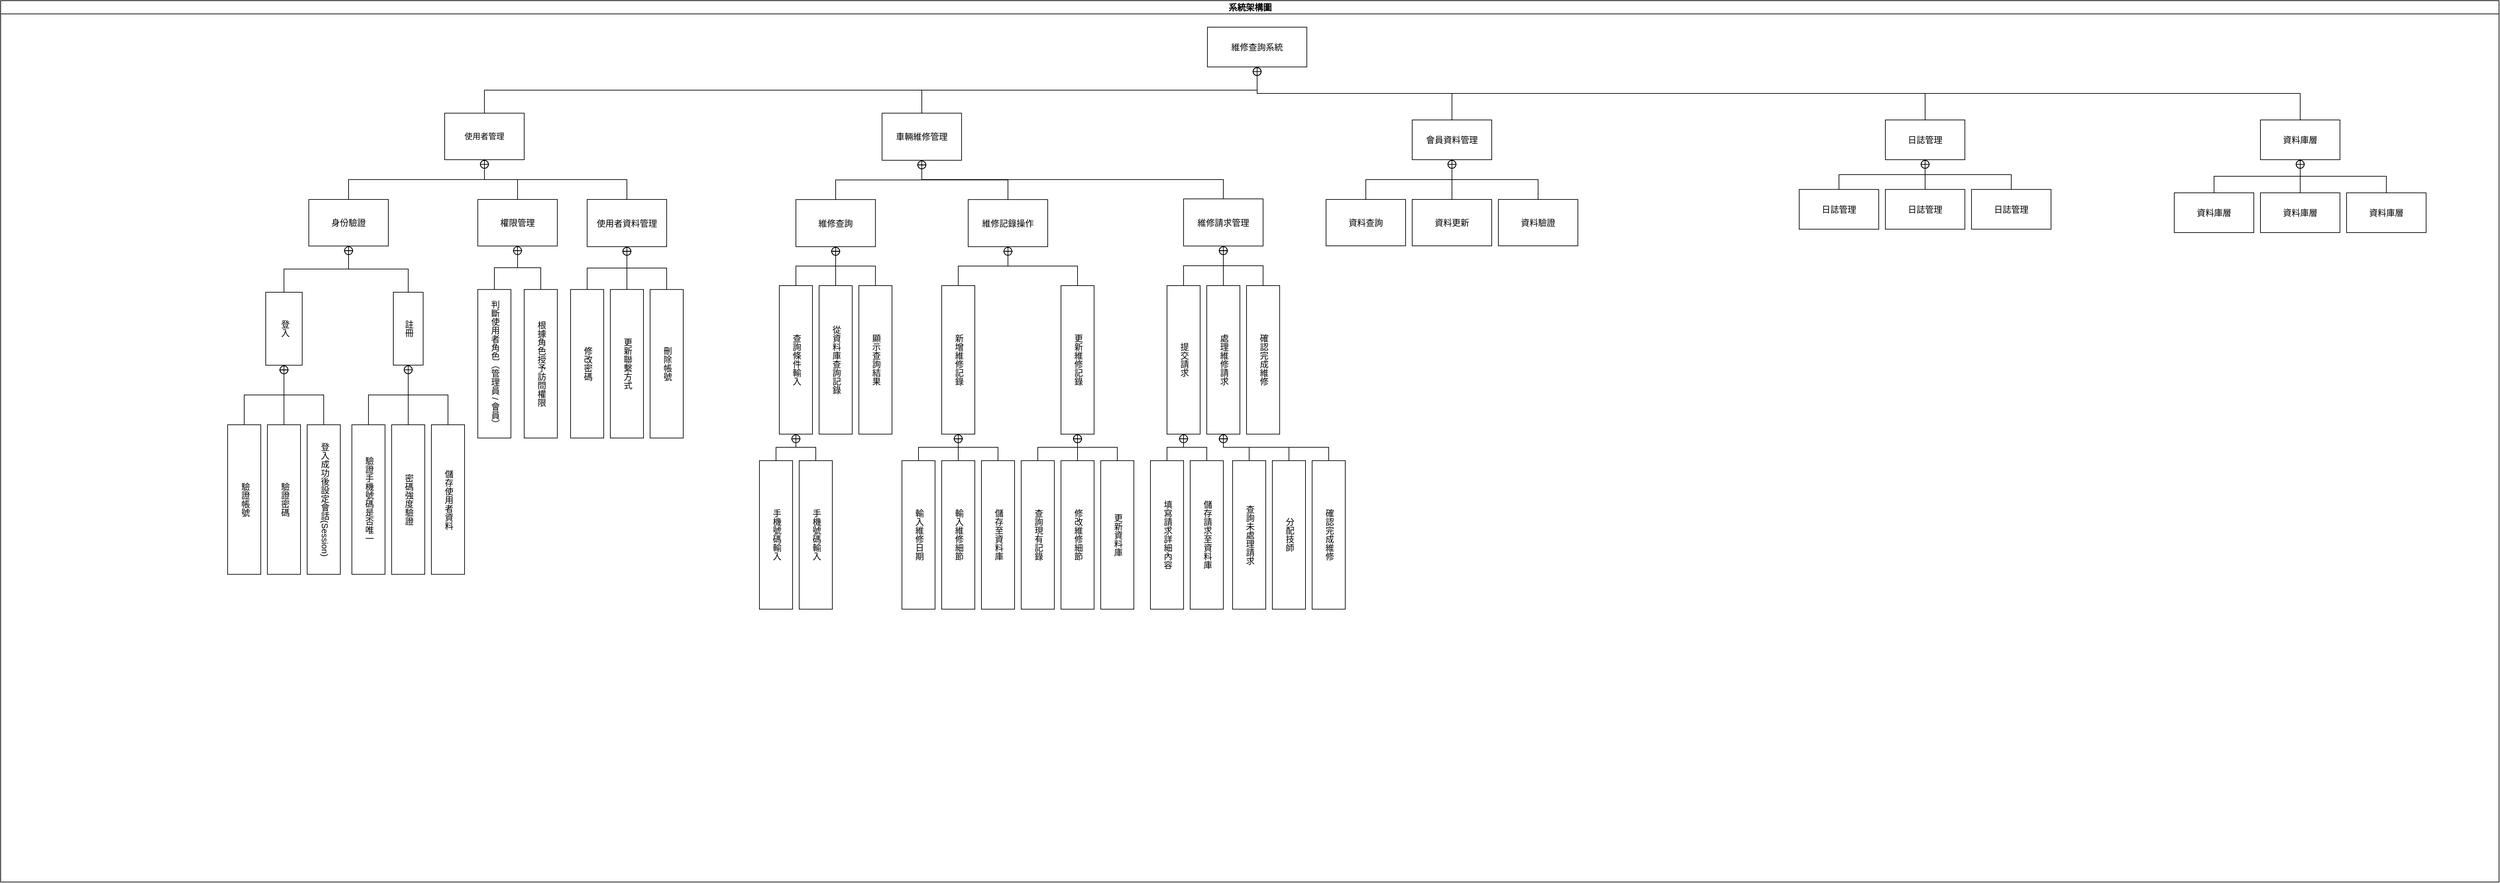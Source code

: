 <mxfile version="24.7.12">
  <diagram id="prtHgNgQTEPvFCAcTncT" name="Page-1">
    <mxGraphModel dx="2529" dy="1684" grid="1" gridSize="10" guides="1" tooltips="1" connect="1" arrows="1" fold="1" page="1" pageScale="1" pageWidth="827" pageHeight="1169" math="0" shadow="0">
      <root>
        <mxCell id="0" />
        <mxCell id="1" parent="0" />
        <mxCell id="dNxyNK7c78bLwvsdeMH5-11" value="&lt;font style=&quot;vertical-align: inherit; font-size: 13px;&quot;&gt;&lt;font style=&quot;vertical-align: inherit; font-size: 13px;&quot;&gt;&lt;font style=&quot;vertical-align: inherit; font-size: 13px;&quot;&gt;&lt;font style=&quot;vertical-align: inherit; font-size: 13px;&quot;&gt;系統架構圖&lt;/font&gt;&lt;/font&gt;&lt;/font&gt;&lt;/font&gt;" style="swimlane;html=1;startSize=20;horizontal=1;containerType=tree;glass=0;fontSize=13;" parent="1" vertex="1">
          <mxGeometry x="-1640" y="-60" width="3770" height="1330" as="geometry">
            <mxRectangle x="20" y="30" width="770" height="120" as="alternateBounds" />
          </mxGeometry>
        </mxCell>
        <mxCell id="FOfV_qy8-DwzanTGBbMc-7" value="&lt;span style=&quot;font-size: 13px;&quot;&gt;&lt;font style=&quot;vertical-align: inherit; font-size: 13px;&quot;&gt;&lt;font style=&quot;vertical-align: inherit; font-size: 13px;&quot;&gt;維修查詢系統&lt;/font&gt;&lt;/font&gt;&lt;/span&gt;" style="shape=rect;html=1;whiteSpace=wrap;align=center;fontSize=13;" parent="dNxyNK7c78bLwvsdeMH5-11" vertex="1">
          <mxGeometry x="1821" y="40" width="150" height="60" as="geometry" />
        </mxCell>
        <mxCell id="FOfV_qy8-DwzanTGBbMc-24" value="" style="rounded=0;html=1;labelBackgroundColor=none;endArrow=none;edgeStyle=elbowEdgeStyle;elbow=vertical;startArrow=sysMLPackCont;startSize=12;fontSize=13;" parent="dNxyNK7c78bLwvsdeMH5-11" source="FOfV_qy8-DwzanTGBbMc-7" target="FOfV_qy8-DwzanTGBbMc-25" edge="1">
          <mxGeometry relative="1" as="geometry">
            <mxPoint x="1845" y="130" as="sourcePoint" />
          </mxGeometry>
        </mxCell>
        <mxCell id="FOfV_qy8-DwzanTGBbMc-25" value="使用者管理" style="shape=rect;html=1;whiteSpace=wrap;align=center;" parent="dNxyNK7c78bLwvsdeMH5-11" vertex="1">
          <mxGeometry x="670" y="169.76" width="120" height="70.244" as="geometry" />
        </mxCell>
        <mxCell id="FOfV_qy8-DwzanTGBbMc-28" value="" style="rounded=0;html=1;labelBackgroundColor=none;endArrow=none;edgeStyle=elbowEdgeStyle;elbow=vertical;startArrow=sysMLPackCont;startSize=12;fontSize=13;" parent="dNxyNK7c78bLwvsdeMH5-11" source="FOfV_qy8-DwzanTGBbMc-25" target="FOfV_qy8-DwzanTGBbMc-29" edge="1">
          <mxGeometry relative="1" as="geometry">
            <mxPoint x="1652.5" y="307.073" as="sourcePoint" />
          </mxGeometry>
        </mxCell>
        <mxCell id="FOfV_qy8-DwzanTGBbMc-26" value="" style="rounded=0;html=1;labelBackgroundColor=none;endArrow=none;edgeStyle=elbowEdgeStyle;elbow=vertical;startArrow=sysMLPackCont;startSize=12;fontSize=13;" parent="dNxyNK7c78bLwvsdeMH5-11" source="FOfV_qy8-DwzanTGBbMc-25" target="FOfV_qy8-DwzanTGBbMc-27" edge="1">
          <mxGeometry relative="1" as="geometry">
            <mxPoint x="1936.5" y="143.171" as="sourcePoint" />
          </mxGeometry>
        </mxCell>
        <mxCell id="FOfV_qy8-DwzanTGBbMc-27" value="權限管理" style="shape=rect;html=1;whiteSpace=wrap;align=center;fontSize=13;" parent="dNxyNK7c78bLwvsdeMH5-11" vertex="1">
          <mxGeometry x="720" y="300.0" width="120" height="70.244" as="geometry" />
        </mxCell>
        <mxCell id="FOfV_qy8-DwzanTGBbMc-21" value="" style="rounded=0;html=1;labelBackgroundColor=none;endArrow=none;edgeStyle=elbowEdgeStyle;elbow=vertical;startArrow=sysMLPackCont;startSize=12;fontSize=13;" parent="dNxyNK7c78bLwvsdeMH5-11" source="FOfV_qy8-DwzanTGBbMc-7" target="FOfV_qy8-DwzanTGBbMc-22" edge="1">
          <mxGeometry relative="1" as="geometry">
            <mxPoint x="1838.5" y="110" as="sourcePoint" />
          </mxGeometry>
        </mxCell>
        <mxCell id="FOfV_qy8-DwzanTGBbMc-22" value="資料庫層" style="shape=rect;html=1;whiteSpace=wrap;align=center;fontSize=13;" parent="dNxyNK7c78bLwvsdeMH5-11" vertex="1">
          <mxGeometry x="3410" y="180" width="120" height="60" as="geometry" />
        </mxCell>
        <mxCell id="FOfV_qy8-DwzanTGBbMc-55" value="" style="rounded=0;html=1;labelBackgroundColor=none;endArrow=none;edgeStyle=elbowEdgeStyle;elbow=vertical;startArrow=sysMLPackCont;startSize=12;fontSize=13;" parent="dNxyNK7c78bLwvsdeMH5-11" source="FOfV_qy8-DwzanTGBbMc-22" target="FOfV_qy8-DwzanTGBbMc-56" edge="1">
          <mxGeometry relative="1" as="geometry">
            <mxPoint x="3470" y="280" as="sourcePoint" />
          </mxGeometry>
        </mxCell>
        <mxCell id="FOfV_qy8-DwzanTGBbMc-56" value="資料庫層" style="shape=rect;html=1;whiteSpace=wrap;align=center;fontSize=13;" parent="dNxyNK7c78bLwvsdeMH5-11" vertex="1">
          <mxGeometry x="3540" y="290" width="120" height="60" as="geometry" />
        </mxCell>
        <mxCell id="FOfV_qy8-DwzanTGBbMc-53" value="" style="rounded=0;html=1;labelBackgroundColor=none;endArrow=none;edgeStyle=elbowEdgeStyle;elbow=vertical;startArrow=sysMLPackCont;startSize=12;fontSize=13;" parent="dNxyNK7c78bLwvsdeMH5-11" source="FOfV_qy8-DwzanTGBbMc-22" target="FOfV_qy8-DwzanTGBbMc-54" edge="1">
          <mxGeometry relative="1" as="geometry">
            <mxPoint x="3470" y="280" as="sourcePoint" />
          </mxGeometry>
        </mxCell>
        <mxCell id="FOfV_qy8-DwzanTGBbMc-54" value="資料庫層" style="shape=rect;html=1;whiteSpace=wrap;align=center;fontSize=13;" parent="dNxyNK7c78bLwvsdeMH5-11" vertex="1">
          <mxGeometry x="3280" y="290" width="120" height="60" as="geometry" />
        </mxCell>
        <mxCell id="FOfV_qy8-DwzanTGBbMc-51" value="" style="rounded=0;html=1;labelBackgroundColor=none;endArrow=none;edgeStyle=elbowEdgeStyle;elbow=vertical;startArrow=sysMLPackCont;startSize=12;fontSize=13;" parent="dNxyNK7c78bLwvsdeMH5-11" source="FOfV_qy8-DwzanTGBbMc-22" target="FOfV_qy8-DwzanTGBbMc-52" edge="1">
          <mxGeometry relative="1" as="geometry">
            <mxPoint x="2535" y="140" as="sourcePoint" />
          </mxGeometry>
        </mxCell>
        <mxCell id="FOfV_qy8-DwzanTGBbMc-52" value="資料庫層" style="shape=rect;html=1;whiteSpace=wrap;align=center;fontSize=13;" parent="dNxyNK7c78bLwvsdeMH5-11" vertex="1">
          <mxGeometry x="3410" y="290" width="120" height="60" as="geometry" />
        </mxCell>
        <mxCell id="FOfV_qy8-DwzanTGBbMc-19" value="" style="rounded=0;html=1;labelBackgroundColor=none;endArrow=none;edgeStyle=elbowEdgeStyle;elbow=vertical;startArrow=sysMLPackCont;startSize=12;fontSize=13;" parent="dNxyNK7c78bLwvsdeMH5-11" source="FOfV_qy8-DwzanTGBbMc-7" target="FOfV_qy8-DwzanTGBbMc-20" edge="1">
          <mxGeometry relative="1" as="geometry">
            <mxPoint x="1850.5" y="330" as="sourcePoint" />
          </mxGeometry>
        </mxCell>
        <mxCell id="FOfV_qy8-DwzanTGBbMc-20" value="日誌管理" style="shape=rect;html=1;whiteSpace=wrap;align=center;fontSize=13;" parent="dNxyNK7c78bLwvsdeMH5-11" vertex="1">
          <mxGeometry x="2844" y="180" width="120" height="60" as="geometry" />
        </mxCell>
        <mxCell id="FOfV_qy8-DwzanTGBbMc-49" value="" style="rounded=0;html=1;labelBackgroundColor=none;endArrow=none;edgeStyle=elbowEdgeStyle;elbow=vertical;startArrow=sysMLPackCont;startSize=12;fontSize=13;" parent="dNxyNK7c78bLwvsdeMH5-11" source="FOfV_qy8-DwzanTGBbMc-20" target="FOfV_qy8-DwzanTGBbMc-50" edge="1">
          <mxGeometry relative="1" as="geometry">
            <mxPoint x="2904" y="274.88" as="sourcePoint" />
          </mxGeometry>
        </mxCell>
        <mxCell id="FOfV_qy8-DwzanTGBbMc-50" value="日誌管理" style="shape=rect;html=1;whiteSpace=wrap;align=center;fontSize=13;" parent="dNxyNK7c78bLwvsdeMH5-11" vertex="1">
          <mxGeometry x="2974" y="284.88" width="120" height="60" as="geometry" />
        </mxCell>
        <mxCell id="FOfV_qy8-DwzanTGBbMc-47" value="" style="rounded=0;html=1;labelBackgroundColor=none;endArrow=none;edgeStyle=elbowEdgeStyle;elbow=vertical;startArrow=sysMLPackCont;startSize=12;fontSize=13;" parent="dNxyNK7c78bLwvsdeMH5-11" source="FOfV_qy8-DwzanTGBbMc-20" target="FOfV_qy8-DwzanTGBbMc-48" edge="1">
          <mxGeometry relative="1" as="geometry">
            <mxPoint x="2904" y="274.88" as="sourcePoint" />
          </mxGeometry>
        </mxCell>
        <mxCell id="FOfV_qy8-DwzanTGBbMc-48" value="日誌管理" style="shape=rect;html=1;whiteSpace=wrap;align=center;fontSize=13;" parent="dNxyNK7c78bLwvsdeMH5-11" vertex="1">
          <mxGeometry x="2714" y="284.88" width="120" height="60" as="geometry" />
        </mxCell>
        <mxCell id="FOfV_qy8-DwzanTGBbMc-45" value="" style="rounded=0;html=1;labelBackgroundColor=none;endArrow=none;edgeStyle=elbowEdgeStyle;elbow=vertical;startArrow=sysMLPackCont;startSize=12;fontSize=13;" parent="dNxyNK7c78bLwvsdeMH5-11" source="FOfV_qy8-DwzanTGBbMc-20" target="FOfV_qy8-DwzanTGBbMc-46" edge="1">
          <mxGeometry relative="1" as="geometry">
            <mxPoint x="2359" y="134.88" as="sourcePoint" />
          </mxGeometry>
        </mxCell>
        <mxCell id="FOfV_qy8-DwzanTGBbMc-46" value="日誌管理" style="shape=rect;html=1;whiteSpace=wrap;align=center;fontSize=13;" parent="dNxyNK7c78bLwvsdeMH5-11" vertex="1">
          <mxGeometry x="2844" y="284.88" width="120" height="60" as="geometry" />
        </mxCell>
        <mxCell id="FOfV_qy8-DwzanTGBbMc-11" value="" style="rounded=0;html=1;labelBackgroundColor=none;endArrow=none;edgeStyle=elbowEdgeStyle;elbow=vertical;startArrow=sysMLPackCont;startSize=12;fontSize=13;" parent="dNxyNK7c78bLwvsdeMH5-11" source="FOfV_qy8-DwzanTGBbMc-7" target="FOfV_qy8-DwzanTGBbMc-9" edge="1">
          <mxGeometry relative="1" as="geometry" />
        </mxCell>
        <mxCell id="FOfV_qy8-DwzanTGBbMc-9" value="會員資料管理" style="shape=rect;html=1;whiteSpace=wrap;align=center;fontSize=13;" parent="dNxyNK7c78bLwvsdeMH5-11" vertex="1">
          <mxGeometry x="2130" y="180" width="120" height="60" as="geometry" />
        </mxCell>
        <mxCell id="FOfV_qy8-DwzanTGBbMc-42" value="" style="rounded=0;html=1;labelBackgroundColor=none;endArrow=none;edgeStyle=elbowEdgeStyle;elbow=vertical;startArrow=sysMLPackCont;startSize=12;fontSize=13;" parent="dNxyNK7c78bLwvsdeMH5-11" source="FOfV_qy8-DwzanTGBbMc-9" target="FOfV_qy8-DwzanTGBbMc-43" edge="1">
          <mxGeometry relative="1" as="geometry">
            <mxPoint x="2160" y="280" as="sourcePoint" />
          </mxGeometry>
        </mxCell>
        <mxCell id="FOfV_qy8-DwzanTGBbMc-40" value="" style="rounded=0;html=1;labelBackgroundColor=none;endArrow=none;edgeStyle=elbowEdgeStyle;elbow=vertical;startArrow=sysMLPackCont;startSize=12;fontSize=13;" parent="dNxyNK7c78bLwvsdeMH5-11" source="FOfV_qy8-DwzanTGBbMc-9" target="FOfV_qy8-DwzanTGBbMc-41" edge="1">
          <mxGeometry relative="1" as="geometry">
            <mxPoint x="2160" y="280" as="sourcePoint" />
          </mxGeometry>
        </mxCell>
        <mxCell id="FOfV_qy8-DwzanTGBbMc-38" value="" style="rounded=0;html=1;labelBackgroundColor=none;endArrow=none;edgeStyle=elbowEdgeStyle;elbow=vertical;startArrow=sysMLPackCont;startSize=12;fontSize=13;" parent="dNxyNK7c78bLwvsdeMH5-11" source="FOfV_qy8-DwzanTGBbMc-9" target="FOfV_qy8-DwzanTGBbMc-39" edge="1">
          <mxGeometry relative="1" as="geometry">
            <mxPoint x="2075" y="140" as="sourcePoint" />
          </mxGeometry>
        </mxCell>
        <mxCell id="FOfV_qy8-DwzanTGBbMc-10" value="" style="rounded=0;html=1;labelBackgroundColor=none;endArrow=none;edgeStyle=elbowEdgeStyle;elbow=vertical;startArrow=sysMLPackCont;startSize=12;fontSize=13;" parent="dNxyNK7c78bLwvsdeMH5-11" source="FOfV_qy8-DwzanTGBbMc-7" target="FOfV_qy8-DwzanTGBbMc-8" edge="1">
          <mxGeometry relative="1" as="geometry" />
        </mxCell>
        <mxCell id="FOfV_qy8-DwzanTGBbMc-8" value="&lt;font style=&quot;vertical-align: inherit; font-size: 13px;&quot;&gt;&lt;font style=&quot;vertical-align: inherit; font-size: 13px;&quot;&gt;車輛維修管理&lt;/font&gt;&lt;/font&gt;" style="shape=rect;html=1;whiteSpace=wrap;align=center;fontSize=13;" parent="dNxyNK7c78bLwvsdeMH5-11" vertex="1">
          <mxGeometry x="1330" y="169.76" width="120" height="71.111" as="geometry" />
        </mxCell>
        <mxCell id="FOfV_qy8-DwzanTGBbMc-36" value="" style="rounded=0;html=1;labelBackgroundColor=none;endArrow=none;edgeStyle=elbowEdgeStyle;elbow=vertical;startArrow=sysMLPackCont;startSize=12;fontSize=13;" parent="dNxyNK7c78bLwvsdeMH5-11" source="FOfV_qy8-DwzanTGBbMc-8" target="FOfV_qy8-DwzanTGBbMc-37" edge="1">
          <mxGeometry relative="1" as="geometry">
            <mxPoint x="1410" y="288.279" as="sourcePoint" />
          </mxGeometry>
        </mxCell>
        <mxCell id="FOfV_qy8-DwzanTGBbMc-37" value="&lt;font style=&quot;vertical-align: inherit; font-size: 13px;&quot;&gt;&lt;font style=&quot;vertical-align: inherit; font-size: 13px;&quot;&gt;維修請求管理&lt;/font&gt;&lt;/font&gt;" style="shape=rect;html=1;whiteSpace=wrap;align=center;fontSize=13;" parent="dNxyNK7c78bLwvsdeMH5-11" vertex="1">
          <mxGeometry x="1785" y="299.13" width="120" height="71.111" as="geometry" />
        </mxCell>
        <mxCell id="FOfV_qy8-DwzanTGBbMc-34" value="" style="rounded=0;html=1;labelBackgroundColor=none;endArrow=none;edgeStyle=elbowEdgeStyle;elbow=vertical;startArrow=sysMLPackCont;startSize=12;fontSize=13;" parent="dNxyNK7c78bLwvsdeMH5-11" source="FOfV_qy8-DwzanTGBbMc-8" target="FOfV_qy8-DwzanTGBbMc-35" edge="1">
          <mxGeometry relative="1" as="geometry">
            <mxPoint x="1410" y="288.279" as="sourcePoint" />
          </mxGeometry>
        </mxCell>
        <mxCell id="FOfV_qy8-DwzanTGBbMc-35" value="&lt;font style=&quot;vertical-align: inherit; font-size: 13px;&quot;&gt;&lt;font style=&quot;vertical-align: inherit; font-size: 13px;&quot;&gt;維修查詢&lt;/font&gt;&lt;/font&gt;" style="shape=rect;html=1;whiteSpace=wrap;align=center;fontSize=13;" parent="dNxyNK7c78bLwvsdeMH5-11" vertex="1">
          <mxGeometry x="1200" y="300.13" width="120" height="71.111" as="geometry" />
        </mxCell>
        <mxCell id="MoQGyAOEB-ypG71jNxqW-46" value="" style="rounded=0;html=1;labelBackgroundColor=none;endArrow=none;edgeStyle=elbowEdgeStyle;elbow=vertical;startArrow=sysMLPackCont;startSize=12;fontSize=13;" edge="1" target="MoQGyAOEB-ypG71jNxqW-47" source="FOfV_qy8-DwzanTGBbMc-35" parent="dNxyNK7c78bLwvsdeMH5-11">
          <mxGeometry relative="1" as="geometry">
            <mxPoint x="-430" y="383.093" as="sourcePoint" />
          </mxGeometry>
        </mxCell>
        <mxCell id="MoQGyAOEB-ypG71jNxqW-47" value="&lt;font style=&quot;vertical-align: inherit; font-size: 13px;&quot;&gt;&lt;font style=&quot;vertical-align: inherit; font-size: 13px;&quot;&gt;查詢條件輸入&lt;/font&gt;&lt;/font&gt;" style="shape=rect;html=1;whiteSpace=wrap;align=center;fontSize=13;textDirection=vertical-lr;" vertex="1" parent="dNxyNK7c78bLwvsdeMH5-11">
          <mxGeometry x="1175" y="430" width="50" height="224.15" as="geometry" />
        </mxCell>
        <mxCell id="FOfV_qy8-DwzanTGBbMc-32" value="" style="rounded=0;html=1;labelBackgroundColor=none;endArrow=none;edgeStyle=elbowEdgeStyle;elbow=vertical;startArrow=sysMLPackCont;startSize=12;fontSize=13;" parent="dNxyNK7c78bLwvsdeMH5-11" source="FOfV_qy8-DwzanTGBbMc-8" target="FOfV_qy8-DwzanTGBbMc-33" edge="1">
          <mxGeometry relative="1" as="geometry">
            <mxPoint x="1584" y="122.353" as="sourcePoint" />
          </mxGeometry>
        </mxCell>
        <mxCell id="FOfV_qy8-DwzanTGBbMc-33" value="&lt;font style=&quot;vertical-align: inherit; font-size: 13px;&quot;&gt;&lt;font style=&quot;vertical-align: inherit; font-size: 13px;&quot;&gt;維修記錄操作&lt;/font&gt;&lt;/font&gt;" style="shape=rect;html=1;whiteSpace=wrap;align=center;fontSize=13;" parent="dNxyNK7c78bLwvsdeMH5-11" vertex="1">
          <mxGeometry x="1460" y="300.13" width="120" height="71.111" as="geometry" />
        </mxCell>
        <mxCell id="MoQGyAOEB-ypG71jNxqW-101" value="" style="rounded=0;html=1;labelBackgroundColor=none;endArrow=none;edgeStyle=elbowEdgeStyle;elbow=vertical;startArrow=sysMLPackCont;startSize=12;fontSize=13;" edge="1" target="MoQGyAOEB-ypG71jNxqW-102" source="FOfV_qy8-DwzanTGBbMc-27" parent="dNxyNK7c78bLwvsdeMH5-11">
          <mxGeometry relative="1" as="geometry">
            <mxPoint x="-980" y="250" as="sourcePoint" />
          </mxGeometry>
        </mxCell>
        <mxCell id="MoQGyAOEB-ypG71jNxqW-102" value="判斷使用者角色（管理員 / 會員）" style="shape=rect;html=1;whiteSpace=wrap;align=center;fontSize=13;textDirection=vertical-lr;" vertex="1" parent="dNxyNK7c78bLwvsdeMH5-11">
          <mxGeometry x="720" y="435.85" width="50" height="224.15" as="geometry" />
        </mxCell>
        <mxCell id="MoQGyAOEB-ypG71jNxqW-103" value="" style="rounded=0;html=1;labelBackgroundColor=none;endArrow=none;edgeStyle=elbowEdgeStyle;elbow=vertical;startArrow=sysMLPackCont;startSize=12;fontSize=13;" edge="1" target="MoQGyAOEB-ypG71jNxqW-104" source="FOfV_qy8-DwzanTGBbMc-27" parent="dNxyNK7c78bLwvsdeMH5-11">
          <mxGeometry relative="1" as="geometry">
            <mxPoint x="-980" y="379" as="sourcePoint" />
          </mxGeometry>
        </mxCell>
        <mxCell id="MoQGyAOEB-ypG71jNxqW-104" value="根據角色授予訪問權限" style="shape=rect;html=1;whiteSpace=wrap;align=center;fontSize=13;textDirection=vertical-lr;" vertex="1" parent="dNxyNK7c78bLwvsdeMH5-11">
          <mxGeometry x="790" y="435.85" width="50" height="224.15" as="geometry" />
        </mxCell>
        <mxCell id="MoQGyAOEB-ypG71jNxqW-105" value="" style="rounded=0;html=1;labelBackgroundColor=none;endArrow=none;edgeStyle=elbowEdgeStyle;elbow=vertical;startArrow=sysMLPackCont;startSize=12;fontSize=13;" edge="1" target="MoQGyAOEB-ypG71jNxqW-106" source="FOfV_qy8-DwzanTGBbMc-25" parent="dNxyNK7c78bLwvsdeMH5-11">
          <mxGeometry relative="1" as="geometry">
            <mxPoint x="-787" y="240" as="sourcePoint" />
          </mxGeometry>
        </mxCell>
        <mxCell id="MoQGyAOEB-ypG71jNxqW-106" value="使用者資料管理" style="shape=rect;html=1;whiteSpace=wrap;align=center;fontSize=13;" vertex="1" parent="dNxyNK7c78bLwvsdeMH5-11">
          <mxGeometry x="885" y="300" width="120" height="71.22" as="geometry" />
        </mxCell>
        <mxCell id="MoQGyAOEB-ypG71jNxqW-116" value="" style="rounded=0;html=1;labelBackgroundColor=none;endArrow=none;edgeStyle=elbowEdgeStyle;elbow=vertical;startArrow=sysMLPackCont;startSize=12;fontSize=13;" edge="1" target="MoQGyAOEB-ypG71jNxqW-117" source="MoQGyAOEB-ypG71jNxqW-106" parent="dNxyNK7c78bLwvsdeMH5-11">
          <mxGeometry relative="1" as="geometry">
            <mxPoint x="-705" y="230" as="sourcePoint" />
          </mxGeometry>
        </mxCell>
        <mxCell id="MoQGyAOEB-ypG71jNxqW-117" value="更新聯繫方式" style="shape=rect;html=1;whiteSpace=wrap;align=center;fontSize=13;textDirection=vertical-lr;" vertex="1" parent="dNxyNK7c78bLwvsdeMH5-11">
          <mxGeometry x="920" y="435.85" width="50" height="224.15" as="geometry" />
        </mxCell>
        <mxCell id="MoQGyAOEB-ypG71jNxqW-118" value="" style="rounded=0;html=1;labelBackgroundColor=none;endArrow=none;edgeStyle=elbowEdgeStyle;elbow=vertical;startArrow=sysMLPackCont;startSize=12;fontSize=13;" edge="1" target="MoQGyAOEB-ypG71jNxqW-119" source="MoQGyAOEB-ypG71jNxqW-106" parent="dNxyNK7c78bLwvsdeMH5-11">
          <mxGeometry relative="1" as="geometry">
            <mxPoint x="-655" y="351" as="sourcePoint" />
          </mxGeometry>
        </mxCell>
        <mxCell id="MoQGyAOEB-ypG71jNxqW-119" value="修改密碼" style="shape=rect;html=1;whiteSpace=wrap;align=center;fontSize=13;textDirection=vertical-lr;" vertex="1" parent="dNxyNK7c78bLwvsdeMH5-11">
          <mxGeometry x="860" y="435.85" width="50" height="224.15" as="geometry" />
        </mxCell>
        <mxCell id="MoQGyAOEB-ypG71jNxqW-120" value="" style="rounded=0;html=1;labelBackgroundColor=none;endArrow=none;edgeStyle=elbowEdgeStyle;elbow=vertical;startArrow=sysMLPackCont;startSize=12;fontSize=13;" edge="1" target="MoQGyAOEB-ypG71jNxqW-121" source="MoQGyAOEB-ypG71jNxqW-106" parent="dNxyNK7c78bLwvsdeMH5-11">
          <mxGeometry relative="1" as="geometry">
            <mxPoint x="-655" y="351" as="sourcePoint" />
          </mxGeometry>
        </mxCell>
        <mxCell id="MoQGyAOEB-ypG71jNxqW-121" value="刪除帳號" style="shape=rect;html=1;whiteSpace=wrap;align=center;fontSize=13;textDirection=vertical-lr;" vertex="1" parent="dNxyNK7c78bLwvsdeMH5-11">
          <mxGeometry x="980" y="435.85" width="50" height="224.15" as="geometry" />
        </mxCell>
        <mxCell id="MoQGyAOEB-ypG71jNxqW-124" value="" style="rounded=0;html=1;labelBackgroundColor=none;endArrow=none;edgeStyle=elbowEdgeStyle;elbow=vertical;startArrow=sysMLPackCont;startSize=12;fontSize=13;" edge="1" target="MoQGyAOEB-ypG71jNxqW-125" source="FOfV_qy8-DwzanTGBbMc-35" parent="dNxyNK7c78bLwvsdeMH5-11">
          <mxGeometry relative="1" as="geometry">
            <mxPoint x="-340" y="361" as="sourcePoint" />
          </mxGeometry>
        </mxCell>
        <mxCell id="MoQGyAOEB-ypG71jNxqW-125" value="&lt;font style=&quot;vertical-align: inherit; font-size: 13px;&quot;&gt;&lt;font style=&quot;vertical-align: inherit; font-size: 13px;&quot;&gt;從資料庫查詢記錄&lt;/font&gt;&lt;/font&gt;" style="shape=rect;html=1;whiteSpace=wrap;align=center;fontSize=13;textDirection=vertical-lr;" vertex="1" parent="dNxyNK7c78bLwvsdeMH5-11">
          <mxGeometry x="1235" y="430" width="50" height="224.15" as="geometry" />
        </mxCell>
        <mxCell id="MoQGyAOEB-ypG71jNxqW-126" value="" style="rounded=0;html=1;labelBackgroundColor=none;endArrow=none;edgeStyle=elbowEdgeStyle;elbow=vertical;startArrow=sysMLPackCont;startSize=12;fontSize=13;" edge="1" target="MoQGyAOEB-ypG71jNxqW-127" source="FOfV_qy8-DwzanTGBbMc-35" parent="dNxyNK7c78bLwvsdeMH5-11">
          <mxGeometry relative="1" as="geometry">
            <mxPoint x="-340" y="361" as="sourcePoint" />
          </mxGeometry>
        </mxCell>
        <mxCell id="MoQGyAOEB-ypG71jNxqW-127" value="&lt;font style=&quot;vertical-align: inherit; font-size: 13px;&quot;&gt;&lt;font style=&quot;vertical-align: inherit; font-size: 13px;&quot;&gt;顯示查詢結果&lt;/font&gt;&lt;/font&gt;" style="shape=rect;html=1;whiteSpace=wrap;align=center;fontSize=13;textDirection=vertical-lr;" vertex="1" parent="dNxyNK7c78bLwvsdeMH5-11">
          <mxGeometry x="1295" y="430" width="50" height="224.15" as="geometry" />
        </mxCell>
        <mxCell id="FOfV_qy8-DwzanTGBbMc-29" value=" 身份驗證" style="shape=rect;html=1;whiteSpace=wrap;align=center;fontSize=13;" parent="dNxyNK7c78bLwvsdeMH5-11" vertex="1">
          <mxGeometry x="465" y="300.0" width="120" height="70.244" as="geometry" />
        </mxCell>
        <mxCell id="FOfV_qy8-DwzanTGBbMc-61" value="" style="rounded=0;html=1;labelBackgroundColor=none;endArrow=none;edgeStyle=elbowEdgeStyle;elbow=vertical;startArrow=sysMLPackCont;startSize=12;fontSize=13;" parent="dNxyNK7c78bLwvsdeMH5-11" source="FOfV_qy8-DwzanTGBbMc-29" target="FOfV_qy8-DwzanTGBbMc-62" edge="1">
          <mxGeometry relative="1" as="geometry">
            <mxPoint x="212.5" y="446.691" as="sourcePoint" />
          </mxGeometry>
        </mxCell>
        <mxCell id="FOfV_qy8-DwzanTGBbMc-59" value="" style="rounded=0;html=1;labelBackgroundColor=none;endArrow=none;edgeStyle=elbowEdgeStyle;elbow=vertical;startArrow=sysMLPackCont;startSize=12;fontSize=13;" parent="dNxyNK7c78bLwvsdeMH5-11" source="FOfV_qy8-DwzanTGBbMc-29" target="FOfV_qy8-DwzanTGBbMc-60" edge="1">
          <mxGeometry relative="1" as="geometry">
            <mxPoint x="1177.5" y="423.276" as="sourcePoint" />
          </mxGeometry>
        </mxCell>
        <mxCell id="FOfV_qy8-DwzanTGBbMc-62" value=" 登入" style="shape=rect;html=1;whiteSpace=wrap;align=center;fontSize=13;textDirection=vertical-lr;" parent="dNxyNK7c78bLwvsdeMH5-11" vertex="1">
          <mxGeometry x="400" y="439.995" width="55" height="110.172" as="geometry" />
        </mxCell>
        <mxCell id="MoQGyAOEB-ypG71jNxqW-53" value="" style="rounded=0;html=1;labelBackgroundColor=none;endArrow=none;edgeStyle=elbowEdgeStyle;elbow=vertical;startArrow=sysMLPackCont;startSize=12;fontSize=13;" edge="1" target="MoQGyAOEB-ypG71jNxqW-54" source="FOfV_qy8-DwzanTGBbMc-62" parent="dNxyNK7c78bLwvsdeMH5-11">
          <mxGeometry relative="1" as="geometry">
            <mxPoint x="-1315" y="521.396" as="sourcePoint" />
          </mxGeometry>
        </mxCell>
        <mxCell id="MoQGyAOEB-ypG71jNxqW-54" value="登入成功後設定會話(Session)" style="shape=rect;html=1;whiteSpace=wrap;align=center;fontSize=13;textDirection=vertical-lr;" vertex="1" parent="dNxyNK7c78bLwvsdeMH5-11">
          <mxGeometry x="462.5" y="640.003" width="50" height="225.708" as="geometry" />
        </mxCell>
        <mxCell id="MoQGyAOEB-ypG71jNxqW-51" value="" style="rounded=0;html=1;labelBackgroundColor=none;endArrow=none;edgeStyle=elbowEdgeStyle;elbow=vertical;startArrow=sysMLPackCont;startSize=12;fontSize=13;" edge="1" target="MoQGyAOEB-ypG71jNxqW-52" source="FOfV_qy8-DwzanTGBbMc-62" parent="dNxyNK7c78bLwvsdeMH5-11">
          <mxGeometry relative="1" as="geometry">
            <mxPoint x="-1315" y="521.396" as="sourcePoint" />
          </mxGeometry>
        </mxCell>
        <mxCell id="MoQGyAOEB-ypG71jNxqW-52" value=" 驗證帳號" style="shape=rect;html=1;whiteSpace=wrap;align=center;fontSize=13;textDirection=vertical-lr;" vertex="1" parent="dNxyNK7c78bLwvsdeMH5-11">
          <mxGeometry x="342.5" y="640.003" width="50" height="225.708" as="geometry" />
        </mxCell>
        <mxCell id="MoQGyAOEB-ypG71jNxqW-49" value="" style="rounded=0;html=1;labelBackgroundColor=none;endArrow=none;edgeStyle=elbowEdgeStyle;elbow=vertical;startArrow=sysMLPackCont;startSize=12;fontSize=13;" edge="1" target="MoQGyAOEB-ypG71jNxqW-50" source="FOfV_qy8-DwzanTGBbMc-62" parent="dNxyNK7c78bLwvsdeMH5-11">
          <mxGeometry relative="1" as="geometry">
            <mxPoint x="-1235" y="337.881" as="sourcePoint" />
          </mxGeometry>
        </mxCell>
        <mxCell id="MoQGyAOEB-ypG71jNxqW-50" value=" 驗證密碼" style="shape=rect;html=1;whiteSpace=wrap;align=center;fontSize=13;textDirection=vertical-lr;" vertex="1" parent="dNxyNK7c78bLwvsdeMH5-11">
          <mxGeometry x="402.5" y="640.003" width="50" height="225.708" as="geometry" />
        </mxCell>
        <mxCell id="FOfV_qy8-DwzanTGBbMc-60" value=" 註冊" style="shape=rect;html=1;whiteSpace=wrap;align=center;fontSize=13;textDirection=vertical-lr;" parent="dNxyNK7c78bLwvsdeMH5-11" vertex="1">
          <mxGeometry x="592.5" y="440" width="45" height="110" as="geometry" />
        </mxCell>
        <mxCell id="MoQGyAOEB-ypG71jNxqW-63" value="" style="rounded=0;html=1;labelBackgroundColor=none;endArrow=none;edgeStyle=elbowEdgeStyle;elbow=vertical;startArrow=sysMLPackCont;startSize=12;fontSize=13;" edge="1" target="MoQGyAOEB-ypG71jNxqW-64" source="FOfV_qy8-DwzanTGBbMc-60" parent="dNxyNK7c78bLwvsdeMH5-11">
          <mxGeometry relative="1" as="geometry">
            <mxPoint x="-1265" y="336.516" as="sourcePoint" />
          </mxGeometry>
        </mxCell>
        <mxCell id="MoQGyAOEB-ypG71jNxqW-64" value=" 驗證手機號碼是否唯一" style="shape=rect;html=1;whiteSpace=wrap;align=center;fontSize=13;textDirection=vertical-lr;" vertex="1" parent="dNxyNK7c78bLwvsdeMH5-11">
          <mxGeometry x="530" y="639.998" width="50" height="225.708" as="geometry" />
        </mxCell>
        <mxCell id="MoQGyAOEB-ypG71jNxqW-65" value="" style="rounded=0;html=1;labelBackgroundColor=none;endArrow=none;edgeStyle=elbowEdgeStyle;elbow=vertical;startArrow=sysMLPackCont;startSize=12;fontSize=13;" edge="1" target="MoQGyAOEB-ypG71jNxqW-66" source="FOfV_qy8-DwzanTGBbMc-60" parent="dNxyNK7c78bLwvsdeMH5-11">
          <mxGeometry relative="1" as="geometry">
            <mxPoint x="-1175" y="520.031" as="sourcePoint" />
          </mxGeometry>
        </mxCell>
        <mxCell id="MoQGyAOEB-ypG71jNxqW-66" value=" 密碼強度驗證" style="shape=rect;html=1;whiteSpace=wrap;align=center;fontSize=13;textDirection=vertical-lr;" vertex="1" parent="dNxyNK7c78bLwvsdeMH5-11">
          <mxGeometry x="590" y="639.998" width="50" height="225.708" as="geometry" />
        </mxCell>
        <mxCell id="MoQGyAOEB-ypG71jNxqW-67" value="" style="rounded=0;html=1;labelBackgroundColor=none;endArrow=none;edgeStyle=elbowEdgeStyle;elbow=vertical;startArrow=sysMLPackCont;startSize=12;fontSize=13;" edge="1" target="MoQGyAOEB-ypG71jNxqW-68" source="FOfV_qy8-DwzanTGBbMc-60" parent="dNxyNK7c78bLwvsdeMH5-11">
          <mxGeometry relative="1" as="geometry">
            <mxPoint x="-1175" y="520.031" as="sourcePoint" />
          </mxGeometry>
        </mxCell>
        <mxCell id="MoQGyAOEB-ypG71jNxqW-68" value=" 儲存使用者資料" style="shape=rect;html=1;whiteSpace=wrap;align=center;fontSize=13;textDirection=vertical-lr;" vertex="1" parent="dNxyNK7c78bLwvsdeMH5-11">
          <mxGeometry x="650" y="639.998" width="50" height="225.708" as="geometry" />
        </mxCell>
        <mxCell id="MoQGyAOEB-ypG71jNxqW-130" value="" style="rounded=0;html=1;labelBackgroundColor=none;endArrow=none;edgeStyle=elbowEdgeStyle;elbow=vertical;startArrow=sysMLPackCont;startSize=12;fontSize=13;" edge="1" target="MoQGyAOEB-ypG71jNxqW-131" source="MoQGyAOEB-ypG71jNxqW-47" parent="dNxyNK7c78bLwvsdeMH5-11">
          <mxGeometry relative="1" as="geometry">
            <mxPoint x="-340" y="361" as="sourcePoint" />
          </mxGeometry>
        </mxCell>
        <mxCell id="MoQGyAOEB-ypG71jNxqW-131" value="&lt;font style=&quot;vertical-align: inherit; font-size: 13px;&quot;&gt;&lt;font style=&quot;vertical-align: inherit; font-size: 13px;&quot;&gt;手機號碼輸入&lt;/font&gt;&lt;/font&gt;" style="shape=rect;html=1;whiteSpace=wrap;align=center;fontSize=13;textDirection=vertical-lr;" vertex="1" parent="dNxyNK7c78bLwvsdeMH5-11">
          <mxGeometry x="1205" y="694.15" width="50" height="224.15" as="geometry" />
        </mxCell>
        <mxCell id="MoQGyAOEB-ypG71jNxqW-132" value="" style="rounded=0;html=1;labelBackgroundColor=none;endArrow=none;edgeStyle=elbowEdgeStyle;elbow=vertical;startArrow=sysMLPackCont;startSize=12;fontSize=13;" edge="1" target="MoQGyAOEB-ypG71jNxqW-133" source="MoQGyAOEB-ypG71jNxqW-47" parent="dNxyNK7c78bLwvsdeMH5-11">
          <mxGeometry relative="1" as="geometry">
            <mxPoint x="-400" y="644" as="sourcePoint" />
          </mxGeometry>
        </mxCell>
        <mxCell id="MoQGyAOEB-ypG71jNxqW-133" value="&lt;font style=&quot;vertical-align: inherit; font-size: 13px;&quot;&gt;&lt;font style=&quot;vertical-align: inherit; font-size: 13px;&quot;&gt;手機號碼輸入&lt;/font&gt;&lt;/font&gt;" style="shape=rect;html=1;whiteSpace=wrap;align=center;fontSize=13;textDirection=vertical-lr;" vertex="1" parent="dNxyNK7c78bLwvsdeMH5-11">
          <mxGeometry x="1145" y="694.15" width="50" height="224.15" as="geometry" />
        </mxCell>
        <mxCell id="MoQGyAOEB-ypG71jNxqW-134" value="" style="rounded=0;html=1;labelBackgroundColor=none;endArrow=none;edgeStyle=elbowEdgeStyle;elbow=vertical;startArrow=sysMLPackCont;startSize=12;fontSize=13;" edge="1" target="MoQGyAOEB-ypG71jNxqW-135" source="FOfV_qy8-DwzanTGBbMc-33" parent="dNxyNK7c78bLwvsdeMH5-11">
          <mxGeometry relative="1" as="geometry">
            <mxPoint x="-179" y="231" as="sourcePoint" />
          </mxGeometry>
        </mxCell>
        <mxCell id="MoQGyAOEB-ypG71jNxqW-135" value="&lt;font style=&quot;vertical-align: inherit; font-size: 13px;&quot;&gt;&lt;font style=&quot;vertical-align: inherit; font-size: 13px;&quot;&gt;新增維修記錄&lt;/font&gt;&lt;/font&gt;" style="shape=rect;html=1;whiteSpace=wrap;align=center;fontSize=13;textDirection=vertical-lr;" vertex="1" parent="dNxyNK7c78bLwvsdeMH5-11">
          <mxGeometry x="1420" y="430" width="50" height="224.15" as="geometry" />
        </mxCell>
        <mxCell id="MoQGyAOEB-ypG71jNxqW-136" value="" style="rounded=0;html=1;labelBackgroundColor=none;endArrow=none;edgeStyle=elbowEdgeStyle;elbow=vertical;startArrow=sysMLPackCont;startSize=12;fontSize=13;" edge="1" target="MoQGyAOEB-ypG71jNxqW-137" source="FOfV_qy8-DwzanTGBbMc-33" parent="dNxyNK7c78bLwvsdeMH5-11">
          <mxGeometry relative="1" as="geometry">
            <mxPoint x="-115" y="311" as="sourcePoint" />
          </mxGeometry>
        </mxCell>
        <mxCell id="MoQGyAOEB-ypG71jNxqW-137" value="&lt;font style=&quot;vertical-align: inherit; font-size: 13px;&quot;&gt;&lt;font style=&quot;vertical-align: inherit; font-size: 13px;&quot;&gt;更新維修記錄&lt;/font&gt;&lt;/font&gt;" style="shape=rect;html=1;whiteSpace=wrap;align=center;fontSize=13;textDirection=vertical-lr;" vertex="1" parent="dNxyNK7c78bLwvsdeMH5-11">
          <mxGeometry x="1600" y="430" width="50" height="224.15" as="geometry" />
        </mxCell>
        <mxCell id="MoQGyAOEB-ypG71jNxqW-138" value="" style="rounded=0;html=1;labelBackgroundColor=none;endArrow=none;edgeStyle=elbowEdgeStyle;elbow=vertical;startArrow=sysMLPackCont;startSize=12;fontSize=13;" edge="1" target="MoQGyAOEB-ypG71jNxqW-139" source="MoQGyAOEB-ypG71jNxqW-135" parent="dNxyNK7c78bLwvsdeMH5-11">
          <mxGeometry relative="1" as="geometry">
            <mxPoint x="-115" y="311" as="sourcePoint" />
          </mxGeometry>
        </mxCell>
        <mxCell id="MoQGyAOEB-ypG71jNxqW-139" value="&lt;font style=&quot;vertical-align: inherit; font-size: 13px;&quot;&gt;&lt;font style=&quot;vertical-align: inherit; font-size: 13px;&quot;&gt;輸入維修細節&lt;/font&gt;&lt;/font&gt;" style="shape=rect;html=1;whiteSpace=wrap;align=center;fontSize=13;textDirection=vertical-lr;" vertex="1" parent="dNxyNK7c78bLwvsdeMH5-11">
          <mxGeometry x="1420" y="694.15" width="50" height="224.15" as="geometry" />
        </mxCell>
        <mxCell id="MoQGyAOEB-ypG71jNxqW-140" value="" style="rounded=0;html=1;labelBackgroundColor=none;endArrow=none;edgeStyle=elbowEdgeStyle;elbow=vertical;startArrow=sysMLPackCont;startSize=12;fontSize=13;" edge="1" target="MoQGyAOEB-ypG71jNxqW-141" source="MoQGyAOEB-ypG71jNxqW-135" parent="dNxyNK7c78bLwvsdeMH5-11">
          <mxGeometry relative="1" as="geometry">
            <mxPoint x="-145" y="594" as="sourcePoint" />
          </mxGeometry>
        </mxCell>
        <mxCell id="MoQGyAOEB-ypG71jNxqW-141" value="&lt;font style=&quot;vertical-align: inherit; font-size: 13px;&quot;&gt;&lt;font style=&quot;vertical-align: inherit; font-size: 13px;&quot;&gt;儲存至資料庫&lt;/font&gt;&lt;/font&gt;" style="shape=rect;html=1;whiteSpace=wrap;align=center;fontSize=13;textDirection=vertical-lr;" vertex="1" parent="dNxyNK7c78bLwvsdeMH5-11">
          <mxGeometry x="1480" y="694.15" width="50" height="224.15" as="geometry" />
        </mxCell>
        <mxCell id="MoQGyAOEB-ypG71jNxqW-142" value="" style="rounded=0;html=1;labelBackgroundColor=none;endArrow=none;edgeStyle=elbowEdgeStyle;elbow=vertical;startArrow=sysMLPackCont;startSize=12;fontSize=13;" edge="1" target="MoQGyAOEB-ypG71jNxqW-143" source="MoQGyAOEB-ypG71jNxqW-135" parent="dNxyNK7c78bLwvsdeMH5-11">
          <mxGeometry relative="1" as="geometry">
            <mxPoint x="-145" y="594" as="sourcePoint" />
          </mxGeometry>
        </mxCell>
        <mxCell id="MoQGyAOEB-ypG71jNxqW-143" value="&lt;font style=&quot;vertical-align: inherit; font-size: 13px;&quot;&gt;&lt;font style=&quot;vertical-align: inherit; font-size: 13px;&quot;&gt;輸入維修日期&lt;/font&gt;&lt;/font&gt;" style="shape=rect;html=1;whiteSpace=wrap;align=center;fontSize=13;textDirection=vertical-lr;" vertex="1" parent="dNxyNK7c78bLwvsdeMH5-11">
          <mxGeometry x="1360" y="694.15" width="50" height="224.15" as="geometry" />
        </mxCell>
        <mxCell id="MoQGyAOEB-ypG71jNxqW-144" value="" style="rounded=0;html=1;labelBackgroundColor=none;endArrow=none;edgeStyle=elbowEdgeStyle;elbow=vertical;startArrow=sysMLPackCont;startSize=12;fontSize=13;" edge="1" target="MoQGyAOEB-ypG71jNxqW-145" source="MoQGyAOEB-ypG71jNxqW-137" parent="dNxyNK7c78bLwvsdeMH5-11">
          <mxGeometry relative="1" as="geometry">
            <mxPoint x="-40" y="311" as="sourcePoint" />
          </mxGeometry>
        </mxCell>
        <mxCell id="MoQGyAOEB-ypG71jNxqW-145" value="&lt;font style=&quot;vertical-align: inherit; font-size: 13px;&quot;&gt;&lt;font style=&quot;vertical-align: inherit; font-size: 13px;&quot;&gt;修改維修細節&lt;/font&gt;&lt;/font&gt;" style="shape=rect;html=1;whiteSpace=wrap;align=center;fontSize=13;textDirection=vertical-lr;" vertex="1" parent="dNxyNK7c78bLwvsdeMH5-11">
          <mxGeometry x="1600" y="694.15" width="50" height="224.15" as="geometry" />
        </mxCell>
        <mxCell id="MoQGyAOEB-ypG71jNxqW-146" value="" style="rounded=0;html=1;labelBackgroundColor=none;endArrow=none;edgeStyle=elbowEdgeStyle;elbow=vertical;startArrow=sysMLPackCont;startSize=12;fontSize=13;" edge="1" target="MoQGyAOEB-ypG71jNxqW-147" source="MoQGyAOEB-ypG71jNxqW-137" parent="dNxyNK7c78bLwvsdeMH5-11">
          <mxGeometry relative="1" as="geometry">
            <mxPoint x="35" y="594" as="sourcePoint" />
          </mxGeometry>
        </mxCell>
        <mxCell id="MoQGyAOEB-ypG71jNxqW-147" value="&lt;font style=&quot;vertical-align: inherit; font-size: 13px;&quot;&gt;&lt;font style=&quot;vertical-align: inherit; font-size: 13px;&quot;&gt;查詢現有記錄&lt;/font&gt;&lt;/font&gt;" style="shape=rect;html=1;whiteSpace=wrap;align=center;fontSize=13;textDirection=vertical-lr;" vertex="1" parent="dNxyNK7c78bLwvsdeMH5-11">
          <mxGeometry x="1540" y="694.15" width="50" height="224.15" as="geometry" />
        </mxCell>
        <mxCell id="MoQGyAOEB-ypG71jNxqW-148" value="" style="rounded=0;html=1;labelBackgroundColor=none;endArrow=none;edgeStyle=elbowEdgeStyle;elbow=vertical;startArrow=sysMLPackCont;startSize=12;fontSize=13;" edge="1" target="MoQGyAOEB-ypG71jNxqW-149" source="MoQGyAOEB-ypG71jNxqW-137" parent="dNxyNK7c78bLwvsdeMH5-11">
          <mxGeometry relative="1" as="geometry">
            <mxPoint x="35" y="594" as="sourcePoint" />
          </mxGeometry>
        </mxCell>
        <mxCell id="MoQGyAOEB-ypG71jNxqW-149" value="&lt;font style=&quot;vertical-align: inherit; font-size: 13px;&quot;&gt;&lt;font style=&quot;vertical-align: inherit; font-size: 13px;&quot;&gt;更新資料庫&lt;/font&gt;&lt;/font&gt;" style="shape=rect;html=1;whiteSpace=wrap;align=center;fontSize=13;textDirection=vertical-lr;" vertex="1" parent="dNxyNK7c78bLwvsdeMH5-11">
          <mxGeometry x="1660" y="694.15" width="50" height="224.15" as="geometry" />
        </mxCell>
        <mxCell id="MoQGyAOEB-ypG71jNxqW-150" value="" style="rounded=0;html=1;labelBackgroundColor=none;endArrow=none;edgeStyle=elbowEdgeStyle;elbow=vertical;startArrow=sysMLPackCont;startSize=12;fontSize=13;" edge="1" target="MoQGyAOEB-ypG71jNxqW-151" source="FOfV_qy8-DwzanTGBbMc-37" parent="dNxyNK7c78bLwvsdeMH5-11">
          <mxGeometry relative="1" as="geometry">
            <mxPoint x="-200" y="181" as="sourcePoint" />
          </mxGeometry>
        </mxCell>
        <mxCell id="MoQGyAOEB-ypG71jNxqW-151" value="&lt;font style=&quot;vertical-align: inherit; font-size: 13px;&quot;&gt;&lt;font style=&quot;vertical-align: inherit; font-size: 13px;&quot;&gt;提交請求&lt;/font&gt;&lt;/font&gt;" style="shape=rect;html=1;whiteSpace=wrap;align=center;fontSize=13;textDirection=vertical-lr;" vertex="1" parent="dNxyNK7c78bLwvsdeMH5-11">
          <mxGeometry x="1760" y="430" width="50" height="224.15" as="geometry" />
        </mxCell>
        <mxCell id="MoQGyAOEB-ypG71jNxqW-152" value="" style="rounded=0;html=1;labelBackgroundColor=none;endArrow=none;edgeStyle=elbowEdgeStyle;elbow=vertical;startArrow=sysMLPackCont;startSize=12;fontSize=13;" edge="1" target="MoQGyAOEB-ypG71jNxqW-153" source="FOfV_qy8-DwzanTGBbMc-37" parent="dNxyNK7c78bLwvsdeMH5-11">
          <mxGeometry relative="1" as="geometry">
            <mxPoint x="180" y="311" as="sourcePoint" />
          </mxGeometry>
        </mxCell>
        <mxCell id="MoQGyAOEB-ypG71jNxqW-153" value="&lt;font style=&quot;vertical-align: inherit; font-size: 13px;&quot;&gt;&lt;font style=&quot;vertical-align: inherit; font-size: 13px;&quot;&gt;處理維修請求&lt;/font&gt;&lt;/font&gt;" style="shape=rect;html=1;whiteSpace=wrap;align=center;fontSize=13;textDirection=vertical-lr;" vertex="1" parent="dNxyNK7c78bLwvsdeMH5-11">
          <mxGeometry x="1820" y="430" width="50" height="224.15" as="geometry" />
        </mxCell>
        <mxCell id="MoQGyAOEB-ypG71jNxqW-154" value="" style="rounded=0;html=1;labelBackgroundColor=none;endArrow=none;edgeStyle=elbowEdgeStyle;elbow=vertical;startArrow=sysMLPackCont;startSize=12;fontSize=13;" edge="1" target="MoQGyAOEB-ypG71jNxqW-155" source="MoQGyAOEB-ypG71jNxqW-151" parent="dNxyNK7c78bLwvsdeMH5-11">
          <mxGeometry relative="1" as="geometry">
            <mxPoint x="180" y="311" as="sourcePoint" />
          </mxGeometry>
        </mxCell>
        <mxCell id="MoQGyAOEB-ypG71jNxqW-155" value="&lt;font style=&quot;vertical-align: inherit; font-size: 13px;&quot;&gt;&lt;font style=&quot;vertical-align: inherit; font-size: 13px;&quot;&gt;儲存請求至資料庫&lt;/font&gt;&lt;/font&gt;" style="shape=rect;html=1;whiteSpace=wrap;align=center;fontSize=13;textDirection=vertical-lr;" vertex="1" parent="dNxyNK7c78bLwvsdeMH5-11">
          <mxGeometry x="1795" y="694.15" width="50" height="224.15" as="geometry" />
        </mxCell>
        <mxCell id="MoQGyAOEB-ypG71jNxqW-156" value="" style="rounded=0;html=1;labelBackgroundColor=none;endArrow=none;edgeStyle=elbowEdgeStyle;elbow=vertical;startArrow=sysMLPackCont;startSize=12;fontSize=13;" edge="1" target="MoQGyAOEB-ypG71jNxqW-157" source="MoQGyAOEB-ypG71jNxqW-151" parent="dNxyNK7c78bLwvsdeMH5-11">
          <mxGeometry relative="1" as="geometry">
            <mxPoint x="150" y="594" as="sourcePoint" />
          </mxGeometry>
        </mxCell>
        <mxCell id="MoQGyAOEB-ypG71jNxqW-157" value="&lt;font style=&quot;vertical-align: inherit; font-size: 13px;&quot;&gt;&lt;font style=&quot;vertical-align: inherit; font-size: 13px;&quot;&gt;填寫請求詳細內容&lt;/font&gt;&lt;/font&gt;" style="shape=rect;html=1;whiteSpace=wrap;align=center;fontSize=13;textDirection=vertical-lr;" vertex="1" parent="dNxyNK7c78bLwvsdeMH5-11">
          <mxGeometry x="1735" y="694.15" width="50" height="224.15" as="geometry" />
        </mxCell>
        <mxCell id="MoQGyAOEB-ypG71jNxqW-158" value="" style="rounded=0;html=1;labelBackgroundColor=none;endArrow=none;edgeStyle=elbowEdgeStyle;elbow=vertical;startArrow=sysMLPackCont;startSize=12;fontSize=13;" edge="1" target="MoQGyAOEB-ypG71jNxqW-159" source="MoQGyAOEB-ypG71jNxqW-153" parent="dNxyNK7c78bLwvsdeMH5-11">
          <mxGeometry relative="1" as="geometry">
            <mxPoint x="229" y="311" as="sourcePoint" />
          </mxGeometry>
        </mxCell>
        <mxCell id="MoQGyAOEB-ypG71jNxqW-159" value="&lt;font style=&quot;vertical-align: inherit; font-size: 13px;&quot;&gt;&lt;font style=&quot;vertical-align: inherit; font-size: 13px;&quot;&gt;分配技師&lt;/font&gt;&lt;/font&gt;" style="shape=rect;html=1;whiteSpace=wrap;align=center;fontSize=13;textDirection=vertical-lr;" vertex="1" parent="dNxyNK7c78bLwvsdeMH5-11">
          <mxGeometry x="1919" y="694.15" width="50" height="224.15" as="geometry" />
        </mxCell>
        <mxCell id="MoQGyAOEB-ypG71jNxqW-160" value="" style="rounded=0;html=1;labelBackgroundColor=none;endArrow=none;edgeStyle=elbowEdgeStyle;elbow=vertical;startArrow=sysMLPackCont;startSize=12;fontSize=13;" edge="1" target="MoQGyAOEB-ypG71jNxqW-161" source="MoQGyAOEB-ypG71jNxqW-153" parent="dNxyNK7c78bLwvsdeMH5-11">
          <mxGeometry relative="1" as="geometry">
            <mxPoint x="304" y="594" as="sourcePoint" />
          </mxGeometry>
        </mxCell>
        <mxCell id="MoQGyAOEB-ypG71jNxqW-161" value="&lt;font style=&quot;vertical-align: inherit; font-size: 13px;&quot;&gt;&lt;font style=&quot;vertical-align: inherit; font-size: 13px;&quot;&gt;查詢未處理請求&lt;/font&gt;&lt;/font&gt;" style="shape=rect;html=1;whiteSpace=wrap;align=center;fontSize=13;textDirection=vertical-lr;" vertex="1" parent="dNxyNK7c78bLwvsdeMH5-11">
          <mxGeometry x="1859" y="694.15" width="50" height="224.15" as="geometry" />
        </mxCell>
        <mxCell id="MoQGyAOEB-ypG71jNxqW-162" value="" style="rounded=0;html=1;labelBackgroundColor=none;endArrow=none;edgeStyle=elbowEdgeStyle;elbow=vertical;startArrow=sysMLPackCont;startSize=12;fontSize=13;" edge="1" target="MoQGyAOEB-ypG71jNxqW-163" source="MoQGyAOEB-ypG71jNxqW-153" parent="dNxyNK7c78bLwvsdeMH5-11">
          <mxGeometry relative="1" as="geometry">
            <mxPoint x="304" y="594" as="sourcePoint" />
          </mxGeometry>
        </mxCell>
        <mxCell id="MoQGyAOEB-ypG71jNxqW-163" value="&lt;font style=&quot;vertical-align: inherit; font-size: 13px;&quot;&gt;&lt;font style=&quot;vertical-align: inherit; font-size: 13px;&quot;&gt;確認完成維修&lt;/font&gt;&lt;/font&gt;" style="shape=rect;html=1;whiteSpace=wrap;align=center;fontSize=13;textDirection=vertical-lr;" vertex="1" parent="dNxyNK7c78bLwvsdeMH5-11">
          <mxGeometry x="1979" y="694.15" width="50" height="224.15" as="geometry" />
        </mxCell>
        <mxCell id="FOfV_qy8-DwzanTGBbMc-43" value="資料驗證" style="shape=rect;html=1;whiteSpace=wrap;align=center;fontSize=13;" parent="dNxyNK7c78bLwvsdeMH5-11" vertex="1">
          <mxGeometry x="2260" y="300" width="120" height="70" as="geometry" />
        </mxCell>
        <mxCell id="FOfV_qy8-DwzanTGBbMc-41" value="資料查詢" style="shape=rect;html=1;whiteSpace=wrap;align=center;fontSize=13;" parent="dNxyNK7c78bLwvsdeMH5-11" vertex="1">
          <mxGeometry x="2000" y="300" width="120" height="70" as="geometry" />
        </mxCell>
        <mxCell id="FOfV_qy8-DwzanTGBbMc-39" value="資料更新" style="shape=rect;html=1;whiteSpace=wrap;align=center;fontSize=13;" parent="dNxyNK7c78bLwvsdeMH5-11" vertex="1">
          <mxGeometry x="2130" y="300" width="120" height="70" as="geometry" />
        </mxCell>
        <mxCell id="MoQGyAOEB-ypG71jNxqW-165" value="" style="rounded=0;html=1;labelBackgroundColor=none;endArrow=none;edgeStyle=elbowEdgeStyle;elbow=vertical;startArrow=sysMLPackCont;startSize=12;fontSize=13;" edge="1" target="MoQGyAOEB-ypG71jNxqW-166" source="FOfV_qy8-DwzanTGBbMc-37" parent="dNxyNK7c78bLwvsdeMH5-11">
          <mxGeometry relative="1" as="geometry">
            <mxPoint x="205" y="310" as="sourcePoint" />
          </mxGeometry>
        </mxCell>
        <mxCell id="MoQGyAOEB-ypG71jNxqW-166" value="&lt;font style=&quot;vertical-align: inherit; font-size: 13px;&quot;&gt;&lt;font style=&quot;vertical-align: inherit; font-size: 13px;&quot;&gt;確認完成維修&lt;/font&gt;&lt;/font&gt;" style="shape=rect;html=1;whiteSpace=wrap;align=center;fontSize=13;textDirection=vertical-lr;" vertex="1" parent="dNxyNK7c78bLwvsdeMH5-11">
          <mxGeometry x="1880" y="430" width="50" height="224.15" as="geometry" />
        </mxCell>
      </root>
    </mxGraphModel>
  </diagram>
</mxfile>
